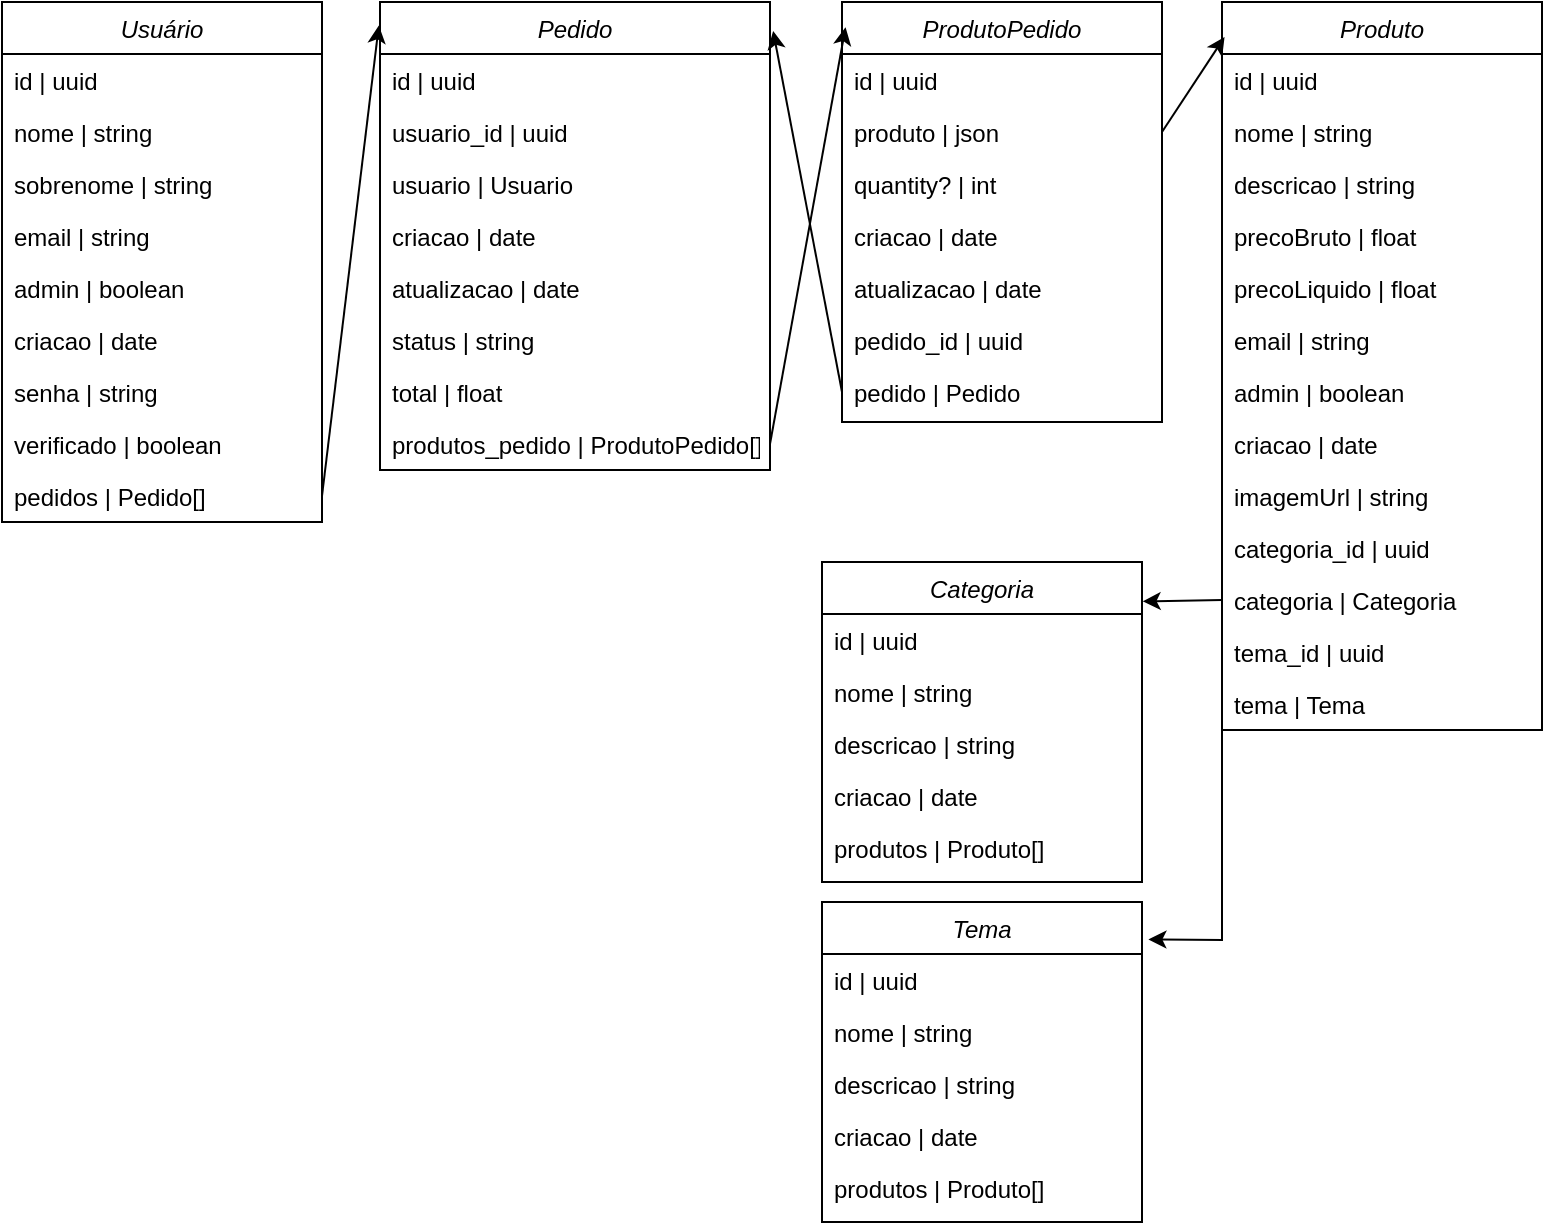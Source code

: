<mxfile version="20.8.5" type="device"><diagram id="C5RBs43oDa-KdzZeNtuy" name="Page-1"><mxGraphModel dx="1134" dy="646" grid="1" gridSize="10" guides="1" tooltips="1" connect="1" arrows="1" fold="1" page="1" pageScale="1" pageWidth="827" pageHeight="1169" math="0" shadow="0"><root><mxCell id="WIyWlLk6GJQsqaUBKTNV-0"/><mxCell id="WIyWlLk6GJQsqaUBKTNV-1" parent="WIyWlLk6GJQsqaUBKTNV-0"/><mxCell id="zkfFHV4jXpPFQw0GAbJ--0" value="Usuário" style="swimlane;fontStyle=2;align=center;verticalAlign=top;childLayout=stackLayout;horizontal=1;startSize=26;horizontalStack=0;resizeParent=1;resizeLast=0;collapsible=1;marginBottom=0;rounded=0;shadow=0;strokeWidth=1;" parent="WIyWlLk6GJQsqaUBKTNV-1" vertex="1"><mxGeometry x="30" y="260" width="160" height="260" as="geometry"><mxRectangle x="230" y="140" width="160" height="26" as="alternateBounds"/></mxGeometry></mxCell><mxCell id="zkfFHV4jXpPFQw0GAbJ--1" value="id | uuid" style="text;align=left;verticalAlign=top;spacingLeft=4;spacingRight=4;overflow=hidden;rotatable=0;points=[[0,0.5],[1,0.5]];portConstraint=eastwest;" parent="zkfFHV4jXpPFQw0GAbJ--0" vertex="1"><mxGeometry y="26" width="160" height="26" as="geometry"/></mxCell><mxCell id="zkfFHV4jXpPFQw0GAbJ--2" value="nome | string" style="text;align=left;verticalAlign=top;spacingLeft=4;spacingRight=4;overflow=hidden;rotatable=0;points=[[0,0.5],[1,0.5]];portConstraint=eastwest;rounded=0;shadow=0;html=0;" parent="zkfFHV4jXpPFQw0GAbJ--0" vertex="1"><mxGeometry y="52" width="160" height="26" as="geometry"/></mxCell><mxCell id="zkfFHV4jXpPFQw0GAbJ--3" value="sobrenome | string" style="text;align=left;verticalAlign=top;spacingLeft=4;spacingRight=4;overflow=hidden;rotatable=0;points=[[0,0.5],[1,0.5]];portConstraint=eastwest;rounded=0;shadow=0;html=0;" parent="zkfFHV4jXpPFQw0GAbJ--0" vertex="1"><mxGeometry y="78" width="160" height="26" as="geometry"/></mxCell><mxCell id="w9Sw9hoKfJTbzATSAJOB-0" value="email | string" style="text;align=left;verticalAlign=top;spacingLeft=4;spacingRight=4;overflow=hidden;rotatable=0;points=[[0,0.5],[1,0.5]];portConstraint=eastwest;rounded=0;shadow=0;html=0;" vertex="1" parent="zkfFHV4jXpPFQw0GAbJ--0"><mxGeometry y="104" width="160" height="26" as="geometry"/></mxCell><mxCell id="w9Sw9hoKfJTbzATSAJOB-1" value="admin | boolean" style="text;align=left;verticalAlign=top;spacingLeft=4;spacingRight=4;overflow=hidden;rotatable=0;points=[[0,0.5],[1,0.5]];portConstraint=eastwest;rounded=0;shadow=0;html=0;" vertex="1" parent="zkfFHV4jXpPFQw0GAbJ--0"><mxGeometry y="130" width="160" height="26" as="geometry"/></mxCell><mxCell id="w9Sw9hoKfJTbzATSAJOB-6" value="criacao | date" style="text;align=left;verticalAlign=top;spacingLeft=4;spacingRight=4;overflow=hidden;rotatable=0;points=[[0,0.5],[1,0.5]];portConstraint=eastwest;rounded=0;shadow=0;html=0;" vertex="1" parent="zkfFHV4jXpPFQw0GAbJ--0"><mxGeometry y="156" width="160" height="26" as="geometry"/></mxCell><mxCell id="w9Sw9hoKfJTbzATSAJOB-25" value="senha | string" style="text;align=left;verticalAlign=top;spacingLeft=4;spacingRight=4;overflow=hidden;rotatable=0;points=[[0,0.5],[1,0.5]];portConstraint=eastwest;rounded=0;shadow=0;html=0;" vertex="1" parent="zkfFHV4jXpPFQw0GAbJ--0"><mxGeometry y="182" width="160" height="26" as="geometry"/></mxCell><mxCell id="w9Sw9hoKfJTbzATSAJOB-26" value="verificado | boolean" style="text;align=left;verticalAlign=top;spacingLeft=4;spacingRight=4;overflow=hidden;rotatable=0;points=[[0,0.5],[1,0.5]];portConstraint=eastwest;rounded=0;shadow=0;html=0;" vertex="1" parent="zkfFHV4jXpPFQw0GAbJ--0"><mxGeometry y="208" width="160" height="26" as="geometry"/></mxCell><mxCell id="w9Sw9hoKfJTbzATSAJOB-27" value="pedidos | Pedido[]" style="text;align=left;verticalAlign=top;spacingLeft=4;spacingRight=4;overflow=hidden;rotatable=0;points=[[0,0.5],[1,0.5]];portConstraint=eastwest;rounded=0;shadow=0;html=0;" vertex="1" parent="zkfFHV4jXpPFQw0GAbJ--0"><mxGeometry y="234" width="160" height="26" as="geometry"/></mxCell><mxCell id="w9Sw9hoKfJTbzATSAJOB-8" value="Pedido" style="swimlane;fontStyle=2;align=center;verticalAlign=top;childLayout=stackLayout;horizontal=1;startSize=26;horizontalStack=0;resizeParent=1;resizeLast=0;collapsible=1;marginBottom=0;rounded=0;shadow=0;strokeWidth=1;" vertex="1" parent="WIyWlLk6GJQsqaUBKTNV-1"><mxGeometry x="219" y="260" width="195" height="234" as="geometry"><mxRectangle x="230" y="140" width="160" height="26" as="alternateBounds"/></mxGeometry></mxCell><mxCell id="w9Sw9hoKfJTbzATSAJOB-9" value="id | uuid" style="text;align=left;verticalAlign=top;spacingLeft=4;spacingRight=4;overflow=hidden;rotatable=0;points=[[0,0.5],[1,0.5]];portConstraint=eastwest;" vertex="1" parent="w9Sw9hoKfJTbzATSAJOB-8"><mxGeometry y="26" width="195" height="26" as="geometry"/></mxCell><mxCell id="w9Sw9hoKfJTbzATSAJOB-10" value="usuario_id | uuid" style="text;align=left;verticalAlign=top;spacingLeft=4;spacingRight=4;overflow=hidden;rotatable=0;points=[[0,0.5],[1,0.5]];portConstraint=eastwest;rounded=0;shadow=0;html=0;" vertex="1" parent="w9Sw9hoKfJTbzATSAJOB-8"><mxGeometry y="52" width="195" height="26" as="geometry"/></mxCell><mxCell id="w9Sw9hoKfJTbzATSAJOB-40" value="usuario | Usuario" style="text;align=left;verticalAlign=top;spacingLeft=4;spacingRight=4;overflow=hidden;rotatable=0;points=[[0,0.5],[1,0.5]];portConstraint=eastwest;rounded=0;shadow=0;html=0;" vertex="1" parent="w9Sw9hoKfJTbzATSAJOB-8"><mxGeometry y="78" width="195" height="26" as="geometry"/></mxCell><mxCell id="w9Sw9hoKfJTbzATSAJOB-14" value="criacao | date" style="text;align=left;verticalAlign=top;spacingLeft=4;spacingRight=4;overflow=hidden;rotatable=0;points=[[0,0.5],[1,0.5]];portConstraint=eastwest;rounded=0;shadow=0;html=0;" vertex="1" parent="w9Sw9hoKfJTbzATSAJOB-8"><mxGeometry y="104" width="195" height="26" as="geometry"/></mxCell><mxCell id="w9Sw9hoKfJTbzATSAJOB-15" value="atualizacao | date" style="text;align=left;verticalAlign=top;spacingLeft=4;spacingRight=4;overflow=hidden;rotatable=0;points=[[0,0.5],[1,0.5]];portConstraint=eastwest;rounded=0;shadow=0;html=0;" vertex="1" parent="w9Sw9hoKfJTbzATSAJOB-8"><mxGeometry y="130" width="195" height="26" as="geometry"/></mxCell><mxCell id="w9Sw9hoKfJTbzATSAJOB-16" value="status | string" style="text;align=left;verticalAlign=top;spacingLeft=4;spacingRight=4;overflow=hidden;rotatable=0;points=[[0,0.5],[1,0.5]];portConstraint=eastwest;rounded=0;shadow=0;html=0;" vertex="1" parent="w9Sw9hoKfJTbzATSAJOB-8"><mxGeometry y="156" width="195" height="26" as="geometry"/></mxCell><mxCell id="w9Sw9hoKfJTbzATSAJOB-51" value="total | float" style="text;align=left;verticalAlign=top;spacingLeft=4;spacingRight=4;overflow=hidden;rotatable=0;points=[[0,0.5],[1,0.5]];portConstraint=eastwest;rounded=0;shadow=0;html=0;" vertex="1" parent="w9Sw9hoKfJTbzATSAJOB-8"><mxGeometry y="182" width="195" height="26" as="geometry"/></mxCell><mxCell id="w9Sw9hoKfJTbzATSAJOB-52" value="produtos_pedido | ProdutoPedido[]" style="text;align=left;verticalAlign=top;spacingLeft=4;spacingRight=4;overflow=hidden;rotatable=0;points=[[0,0.5],[1,0.5]];portConstraint=eastwest;rounded=0;shadow=0;html=0;" vertex="1" parent="w9Sw9hoKfJTbzATSAJOB-8"><mxGeometry y="208" width="195" height="26" as="geometry"/></mxCell><mxCell id="w9Sw9hoKfJTbzATSAJOB-17" value="Produto" style="swimlane;fontStyle=2;align=center;verticalAlign=top;childLayout=stackLayout;horizontal=1;startSize=26;horizontalStack=0;resizeParent=1;resizeLast=0;collapsible=1;marginBottom=0;rounded=0;shadow=0;strokeWidth=1;" vertex="1" parent="WIyWlLk6GJQsqaUBKTNV-1"><mxGeometry x="640" y="260" width="160" height="364" as="geometry"><mxRectangle x="230" y="140" width="160" height="26" as="alternateBounds"/></mxGeometry></mxCell><mxCell id="w9Sw9hoKfJTbzATSAJOB-18" value="id | uuid" style="text;align=left;verticalAlign=top;spacingLeft=4;spacingRight=4;overflow=hidden;rotatable=0;points=[[0,0.5],[1,0.5]];portConstraint=eastwest;" vertex="1" parent="w9Sw9hoKfJTbzATSAJOB-17"><mxGeometry y="26" width="160" height="26" as="geometry"/></mxCell><mxCell id="w9Sw9hoKfJTbzATSAJOB-19" value="nome | string" style="text;align=left;verticalAlign=top;spacingLeft=4;spacingRight=4;overflow=hidden;rotatable=0;points=[[0,0.5],[1,0.5]];portConstraint=eastwest;rounded=0;shadow=0;html=0;" vertex="1" parent="w9Sw9hoKfJTbzATSAJOB-17"><mxGeometry y="52" width="160" height="26" as="geometry"/></mxCell><mxCell id="w9Sw9hoKfJTbzATSAJOB-29" value="descricao | string" style="text;align=left;verticalAlign=top;spacingLeft=4;spacingRight=4;overflow=hidden;rotatable=0;points=[[0,0.5],[1,0.5]];portConstraint=eastwest;rounded=0;shadow=0;html=0;" vertex="1" parent="w9Sw9hoKfJTbzATSAJOB-17"><mxGeometry y="78" width="160" height="26" as="geometry"/></mxCell><mxCell id="w9Sw9hoKfJTbzATSAJOB-20" value="precoBruto | float" style="text;align=left;verticalAlign=top;spacingLeft=4;spacingRight=4;overflow=hidden;rotatable=0;points=[[0,0.5],[1,0.5]];portConstraint=eastwest;rounded=0;shadow=0;html=0;" vertex="1" parent="w9Sw9hoKfJTbzATSAJOB-17"><mxGeometry y="104" width="160" height="26" as="geometry"/></mxCell><mxCell id="w9Sw9hoKfJTbzATSAJOB-28" value="precoLiquido | float" style="text;align=left;verticalAlign=top;spacingLeft=4;spacingRight=4;overflow=hidden;rotatable=0;points=[[0,0.5],[1,0.5]];portConstraint=eastwest;rounded=0;shadow=0;html=0;" vertex="1" parent="w9Sw9hoKfJTbzATSAJOB-17"><mxGeometry y="130" width="160" height="26" as="geometry"/></mxCell><mxCell id="w9Sw9hoKfJTbzATSAJOB-21" value="email | string" style="text;align=left;verticalAlign=top;spacingLeft=4;spacingRight=4;overflow=hidden;rotatable=0;points=[[0,0.5],[1,0.5]];portConstraint=eastwest;rounded=0;shadow=0;html=0;" vertex="1" parent="w9Sw9hoKfJTbzATSAJOB-17"><mxGeometry y="156" width="160" height="26" as="geometry"/></mxCell><mxCell id="w9Sw9hoKfJTbzATSAJOB-22" value="admin | boolean" style="text;align=left;verticalAlign=top;spacingLeft=4;spacingRight=4;overflow=hidden;rotatable=0;points=[[0,0.5],[1,0.5]];portConstraint=eastwest;rounded=0;shadow=0;html=0;" vertex="1" parent="w9Sw9hoKfJTbzATSAJOB-17"><mxGeometry y="182" width="160" height="26" as="geometry"/></mxCell><mxCell id="w9Sw9hoKfJTbzATSAJOB-23" value="criacao | date" style="text;align=left;verticalAlign=top;spacingLeft=4;spacingRight=4;overflow=hidden;rotatable=0;points=[[0,0.5],[1,0.5]];portConstraint=eastwest;rounded=0;shadow=0;html=0;" vertex="1" parent="w9Sw9hoKfJTbzATSAJOB-17"><mxGeometry y="208" width="160" height="26" as="geometry"/></mxCell><mxCell id="w9Sw9hoKfJTbzATSAJOB-31" value="imagemUrl | string" style="text;align=left;verticalAlign=top;spacingLeft=4;spacingRight=4;overflow=hidden;rotatable=0;points=[[0,0.5],[1,0.5]];portConstraint=eastwest;rounded=0;shadow=0;html=0;" vertex="1" parent="w9Sw9hoKfJTbzATSAJOB-17"><mxGeometry y="234" width="160" height="26" as="geometry"/></mxCell><mxCell id="w9Sw9hoKfJTbzATSAJOB-41" value="categoria_id | uuid" style="text;align=left;verticalAlign=top;spacingLeft=4;spacingRight=4;overflow=hidden;rotatable=0;points=[[0,0.5],[1,0.5]];portConstraint=eastwest;rounded=0;shadow=0;html=0;" vertex="1" parent="w9Sw9hoKfJTbzATSAJOB-17"><mxGeometry y="260" width="160" height="26" as="geometry"/></mxCell><mxCell id="w9Sw9hoKfJTbzATSAJOB-32" value="categoria | Categoria" style="text;align=left;verticalAlign=top;spacingLeft=4;spacingRight=4;overflow=hidden;rotatable=0;points=[[0,0.5],[1,0.5]];portConstraint=eastwest;rounded=0;shadow=0;html=0;" vertex="1" parent="w9Sw9hoKfJTbzATSAJOB-17"><mxGeometry y="286" width="160" height="26" as="geometry"/></mxCell><mxCell id="w9Sw9hoKfJTbzATSAJOB-50" value="tema_id | uuid" style="text;align=left;verticalAlign=top;spacingLeft=4;spacingRight=4;overflow=hidden;rotatable=0;points=[[0,0.5],[1,0.5]];portConstraint=eastwest;rounded=0;shadow=0;html=0;" vertex="1" parent="w9Sw9hoKfJTbzATSAJOB-17"><mxGeometry y="312" width="160" height="26" as="geometry"/></mxCell><mxCell id="w9Sw9hoKfJTbzATSAJOB-33" value="tema | Tema" style="text;align=left;verticalAlign=top;spacingLeft=4;spacingRight=4;overflow=hidden;rotatable=0;points=[[0,0.5],[1,0.5]];portConstraint=eastwest;rounded=0;shadow=0;html=0;" vertex="1" parent="w9Sw9hoKfJTbzATSAJOB-17"><mxGeometry y="338" width="160" height="26" as="geometry"/></mxCell><mxCell id="w9Sw9hoKfJTbzATSAJOB-34" value="Categoria" style="swimlane;fontStyle=2;align=center;verticalAlign=top;childLayout=stackLayout;horizontal=1;startSize=26;horizontalStack=0;resizeParent=1;resizeLast=0;collapsible=1;marginBottom=0;rounded=0;shadow=0;strokeWidth=1;" vertex="1" parent="WIyWlLk6GJQsqaUBKTNV-1"><mxGeometry x="440" y="540" width="160" height="160" as="geometry"><mxRectangle x="230" y="140" width="160" height="26" as="alternateBounds"/></mxGeometry></mxCell><mxCell id="w9Sw9hoKfJTbzATSAJOB-35" value="id | uuid" style="text;align=left;verticalAlign=top;spacingLeft=4;spacingRight=4;overflow=hidden;rotatable=0;points=[[0,0.5],[1,0.5]];portConstraint=eastwest;" vertex="1" parent="w9Sw9hoKfJTbzATSAJOB-34"><mxGeometry y="26" width="160" height="26" as="geometry"/></mxCell><mxCell id="w9Sw9hoKfJTbzATSAJOB-36" value="nome | string" style="text;align=left;verticalAlign=top;spacingLeft=4;spacingRight=4;overflow=hidden;rotatable=0;points=[[0,0.5],[1,0.5]];portConstraint=eastwest;rounded=0;shadow=0;html=0;" vertex="1" parent="w9Sw9hoKfJTbzATSAJOB-34"><mxGeometry y="52" width="160" height="26" as="geometry"/></mxCell><mxCell id="w9Sw9hoKfJTbzATSAJOB-42" value="descricao | string" style="text;align=left;verticalAlign=top;spacingLeft=4;spacingRight=4;overflow=hidden;rotatable=0;points=[[0,0.5],[1,0.5]];portConstraint=eastwest;rounded=0;shadow=0;html=0;" vertex="1" parent="w9Sw9hoKfJTbzATSAJOB-34"><mxGeometry y="78" width="160" height="26" as="geometry"/></mxCell><mxCell id="w9Sw9hoKfJTbzATSAJOB-37" value="criacao | date" style="text;align=left;verticalAlign=top;spacingLeft=4;spacingRight=4;overflow=hidden;rotatable=0;points=[[0,0.5],[1,0.5]];portConstraint=eastwest;rounded=0;shadow=0;html=0;" vertex="1" parent="w9Sw9hoKfJTbzATSAJOB-34"><mxGeometry y="104" width="160" height="26" as="geometry"/></mxCell><mxCell id="w9Sw9hoKfJTbzATSAJOB-43" value="produtos | Produto[]" style="text;align=left;verticalAlign=top;spacingLeft=4;spacingRight=4;overflow=hidden;rotatable=0;points=[[0,0.5],[1,0.5]];portConstraint=eastwest;rounded=0;shadow=0;html=0;" vertex="1" parent="w9Sw9hoKfJTbzATSAJOB-34"><mxGeometry y="130" width="160" height="26" as="geometry"/></mxCell><mxCell id="w9Sw9hoKfJTbzATSAJOB-44" value="Tema" style="swimlane;fontStyle=2;align=center;verticalAlign=top;childLayout=stackLayout;horizontal=1;startSize=26;horizontalStack=0;resizeParent=1;resizeLast=0;collapsible=1;marginBottom=0;rounded=0;shadow=0;strokeWidth=1;" vertex="1" parent="WIyWlLk6GJQsqaUBKTNV-1"><mxGeometry x="440" y="710" width="160" height="160" as="geometry"><mxRectangle x="230" y="140" width="160" height="26" as="alternateBounds"/></mxGeometry></mxCell><mxCell id="w9Sw9hoKfJTbzATSAJOB-45" value="id | uuid" style="text;align=left;verticalAlign=top;spacingLeft=4;spacingRight=4;overflow=hidden;rotatable=0;points=[[0,0.5],[1,0.5]];portConstraint=eastwest;" vertex="1" parent="w9Sw9hoKfJTbzATSAJOB-44"><mxGeometry y="26" width="160" height="26" as="geometry"/></mxCell><mxCell id="w9Sw9hoKfJTbzATSAJOB-46" value="nome | string" style="text;align=left;verticalAlign=top;spacingLeft=4;spacingRight=4;overflow=hidden;rotatable=0;points=[[0,0.5],[1,0.5]];portConstraint=eastwest;rounded=0;shadow=0;html=0;" vertex="1" parent="w9Sw9hoKfJTbzATSAJOB-44"><mxGeometry y="52" width="160" height="26" as="geometry"/></mxCell><mxCell id="w9Sw9hoKfJTbzATSAJOB-47" value="descricao | string" style="text;align=left;verticalAlign=top;spacingLeft=4;spacingRight=4;overflow=hidden;rotatable=0;points=[[0,0.5],[1,0.5]];portConstraint=eastwest;rounded=0;shadow=0;html=0;" vertex="1" parent="w9Sw9hoKfJTbzATSAJOB-44"><mxGeometry y="78" width="160" height="26" as="geometry"/></mxCell><mxCell id="w9Sw9hoKfJTbzATSAJOB-48" value="criacao | date" style="text;align=left;verticalAlign=top;spacingLeft=4;spacingRight=4;overflow=hidden;rotatable=0;points=[[0,0.5],[1,0.5]];portConstraint=eastwest;rounded=0;shadow=0;html=0;" vertex="1" parent="w9Sw9hoKfJTbzATSAJOB-44"><mxGeometry y="104" width="160" height="26" as="geometry"/></mxCell><mxCell id="w9Sw9hoKfJTbzATSAJOB-49" value="produtos | Produto[]" style="text;align=left;verticalAlign=top;spacingLeft=4;spacingRight=4;overflow=hidden;rotatable=0;points=[[0,0.5],[1,0.5]];portConstraint=eastwest;rounded=0;shadow=0;html=0;" vertex="1" parent="w9Sw9hoKfJTbzATSAJOB-44"><mxGeometry y="130" width="160" height="26" as="geometry"/></mxCell><mxCell id="w9Sw9hoKfJTbzATSAJOB-63" value="ProdutoPedido" style="swimlane;fontStyle=2;align=center;verticalAlign=top;childLayout=stackLayout;horizontal=1;startSize=26;horizontalStack=0;resizeParent=1;resizeLast=0;collapsible=1;marginBottom=0;rounded=0;shadow=0;strokeWidth=1;" vertex="1" parent="WIyWlLk6GJQsqaUBKTNV-1"><mxGeometry x="450" y="260" width="160" height="210" as="geometry"><mxRectangle x="230" y="140" width="160" height="26" as="alternateBounds"/></mxGeometry></mxCell><mxCell id="w9Sw9hoKfJTbzATSAJOB-64" value="id | uuid" style="text;align=left;verticalAlign=top;spacingLeft=4;spacingRight=4;overflow=hidden;rotatable=0;points=[[0,0.5],[1,0.5]];portConstraint=eastwest;" vertex="1" parent="w9Sw9hoKfJTbzATSAJOB-63"><mxGeometry y="26" width="160" height="26" as="geometry"/></mxCell><mxCell id="w9Sw9hoKfJTbzATSAJOB-65" value="produto | json" style="text;align=left;verticalAlign=top;spacingLeft=4;spacingRight=4;overflow=hidden;rotatable=0;points=[[0,0.5],[1,0.5]];portConstraint=eastwest;rounded=0;shadow=0;html=0;" vertex="1" parent="w9Sw9hoKfJTbzATSAJOB-63"><mxGeometry y="52" width="160" height="26" as="geometry"/></mxCell><mxCell id="w9Sw9hoKfJTbzATSAJOB-66" value="quantity? | int" style="text;align=left;verticalAlign=top;spacingLeft=4;spacingRight=4;overflow=hidden;rotatable=0;points=[[0,0.5],[1,0.5]];portConstraint=eastwest;rounded=0;shadow=0;html=0;" vertex="1" parent="w9Sw9hoKfJTbzATSAJOB-63"><mxGeometry y="78" width="160" height="26" as="geometry"/></mxCell><mxCell id="w9Sw9hoKfJTbzATSAJOB-71" value="criacao | date" style="text;align=left;verticalAlign=top;spacingLeft=4;spacingRight=4;overflow=hidden;rotatable=0;points=[[0,0.5],[1,0.5]];portConstraint=eastwest;rounded=0;shadow=0;html=0;" vertex="1" parent="w9Sw9hoKfJTbzATSAJOB-63"><mxGeometry y="104" width="160" height="26" as="geometry"/></mxCell><mxCell id="w9Sw9hoKfJTbzATSAJOB-77" value="atualizacao | date" style="text;align=left;verticalAlign=top;spacingLeft=4;spacingRight=4;overflow=hidden;rotatable=0;points=[[0,0.5],[1,0.5]];portConstraint=eastwest;rounded=0;shadow=0;html=0;" vertex="1" parent="w9Sw9hoKfJTbzATSAJOB-63"><mxGeometry y="130" width="160" height="26" as="geometry"/></mxCell><mxCell id="w9Sw9hoKfJTbzATSAJOB-78" value="pedido_id | uuid" style="text;align=left;verticalAlign=top;spacingLeft=4;spacingRight=4;overflow=hidden;rotatable=0;points=[[0,0.5],[1,0.5]];portConstraint=eastwest;rounded=0;shadow=0;html=0;" vertex="1" parent="w9Sw9hoKfJTbzATSAJOB-63"><mxGeometry y="156" width="160" height="26" as="geometry"/></mxCell><mxCell id="w9Sw9hoKfJTbzATSAJOB-79" value="pedido | Pedido" style="text;align=left;verticalAlign=top;spacingLeft=4;spacingRight=4;overflow=hidden;rotatable=0;points=[[0,0.5],[1,0.5]];portConstraint=eastwest;rounded=0;shadow=0;html=0;" vertex="1" parent="w9Sw9hoKfJTbzATSAJOB-63"><mxGeometry y="182" width="160" height="26" as="geometry"/></mxCell><mxCell id="w9Sw9hoKfJTbzATSAJOB-80" value="" style="endArrow=classic;html=1;rounded=0;exitX=1;exitY=0.5;exitDx=0;exitDy=0;entryX=-0.003;entryY=0.05;entryDx=0;entryDy=0;entryPerimeter=0;" edge="1" parent="WIyWlLk6GJQsqaUBKTNV-1" source="w9Sw9hoKfJTbzATSAJOB-27" target="w9Sw9hoKfJTbzATSAJOB-8"><mxGeometry width="50" height="50" relative="1" as="geometry"><mxPoint x="590" y="500" as="sourcePoint"/><mxPoint x="640" y="450" as="targetPoint"/></mxGeometry></mxCell><mxCell id="w9Sw9hoKfJTbzATSAJOB-81" value="" style="endArrow=classic;html=1;rounded=0;exitX=1;exitY=0.5;exitDx=0;exitDy=0;entryX=0.011;entryY=0.06;entryDx=0;entryDy=0;entryPerimeter=0;" edge="1" parent="WIyWlLk6GJQsqaUBKTNV-1" source="w9Sw9hoKfJTbzATSAJOB-52" target="w9Sw9hoKfJTbzATSAJOB-63"><mxGeometry width="50" height="50" relative="1" as="geometry"><mxPoint x="590" y="500" as="sourcePoint"/><mxPoint x="640" y="450" as="targetPoint"/></mxGeometry></mxCell><mxCell id="w9Sw9hoKfJTbzATSAJOB-83" value="" style="endArrow=classic;html=1;rounded=0;exitX=0;exitY=0.5;exitDx=0;exitDy=0;entryX=1.008;entryY=0.062;entryDx=0;entryDy=0;entryPerimeter=0;" edge="1" parent="WIyWlLk6GJQsqaUBKTNV-1" source="w9Sw9hoKfJTbzATSAJOB-79" target="w9Sw9hoKfJTbzATSAJOB-8"><mxGeometry width="50" height="50" relative="1" as="geometry"><mxPoint x="590" y="500" as="sourcePoint"/><mxPoint x="640" y="450" as="targetPoint"/></mxGeometry></mxCell><mxCell id="w9Sw9hoKfJTbzATSAJOB-84" value="" style="endArrow=classic;html=1;rounded=0;exitX=1;exitY=0.5;exitDx=0;exitDy=0;entryX=0.008;entryY=0.048;entryDx=0;entryDy=0;entryPerimeter=0;" edge="1" parent="WIyWlLk6GJQsqaUBKTNV-1" source="w9Sw9hoKfJTbzATSAJOB-65" target="w9Sw9hoKfJTbzATSAJOB-17"><mxGeometry width="50" height="50" relative="1" as="geometry"><mxPoint x="590" y="500" as="sourcePoint"/><mxPoint x="640" y="450" as="targetPoint"/></mxGeometry></mxCell><mxCell id="w9Sw9hoKfJTbzATSAJOB-85" value="" style="endArrow=classic;html=1;rounded=0;entryX=1.02;entryY=0.117;entryDx=0;entryDy=0;exitX=0;exitY=0.5;exitDx=0;exitDy=0;entryPerimeter=0;" edge="1" parent="WIyWlLk6GJQsqaUBKTNV-1" source="w9Sw9hoKfJTbzATSAJOB-33" target="w9Sw9hoKfJTbzATSAJOB-44"><mxGeometry width="50" height="50" relative="1" as="geometry"><mxPoint x="460" y="640" as="sourcePoint"/><mxPoint x="640" y="550" as="targetPoint"/><Array as="points"><mxPoint x="640" y="729"/></Array></mxGeometry></mxCell><mxCell id="w9Sw9hoKfJTbzATSAJOB-86" value="" style="endArrow=classic;html=1;rounded=0;exitX=0;exitY=0.5;exitDx=0;exitDy=0;entryX=1.002;entryY=0.123;entryDx=0;entryDy=0;entryPerimeter=0;" edge="1" parent="WIyWlLk6GJQsqaUBKTNV-1" source="w9Sw9hoKfJTbzATSAJOB-32" target="w9Sw9hoKfJTbzATSAJOB-34"><mxGeometry width="50" height="50" relative="1" as="geometry"><mxPoint x="590" y="600" as="sourcePoint"/><mxPoint x="640" y="550" as="targetPoint"/></mxGeometry></mxCell></root></mxGraphModel></diagram></mxfile>